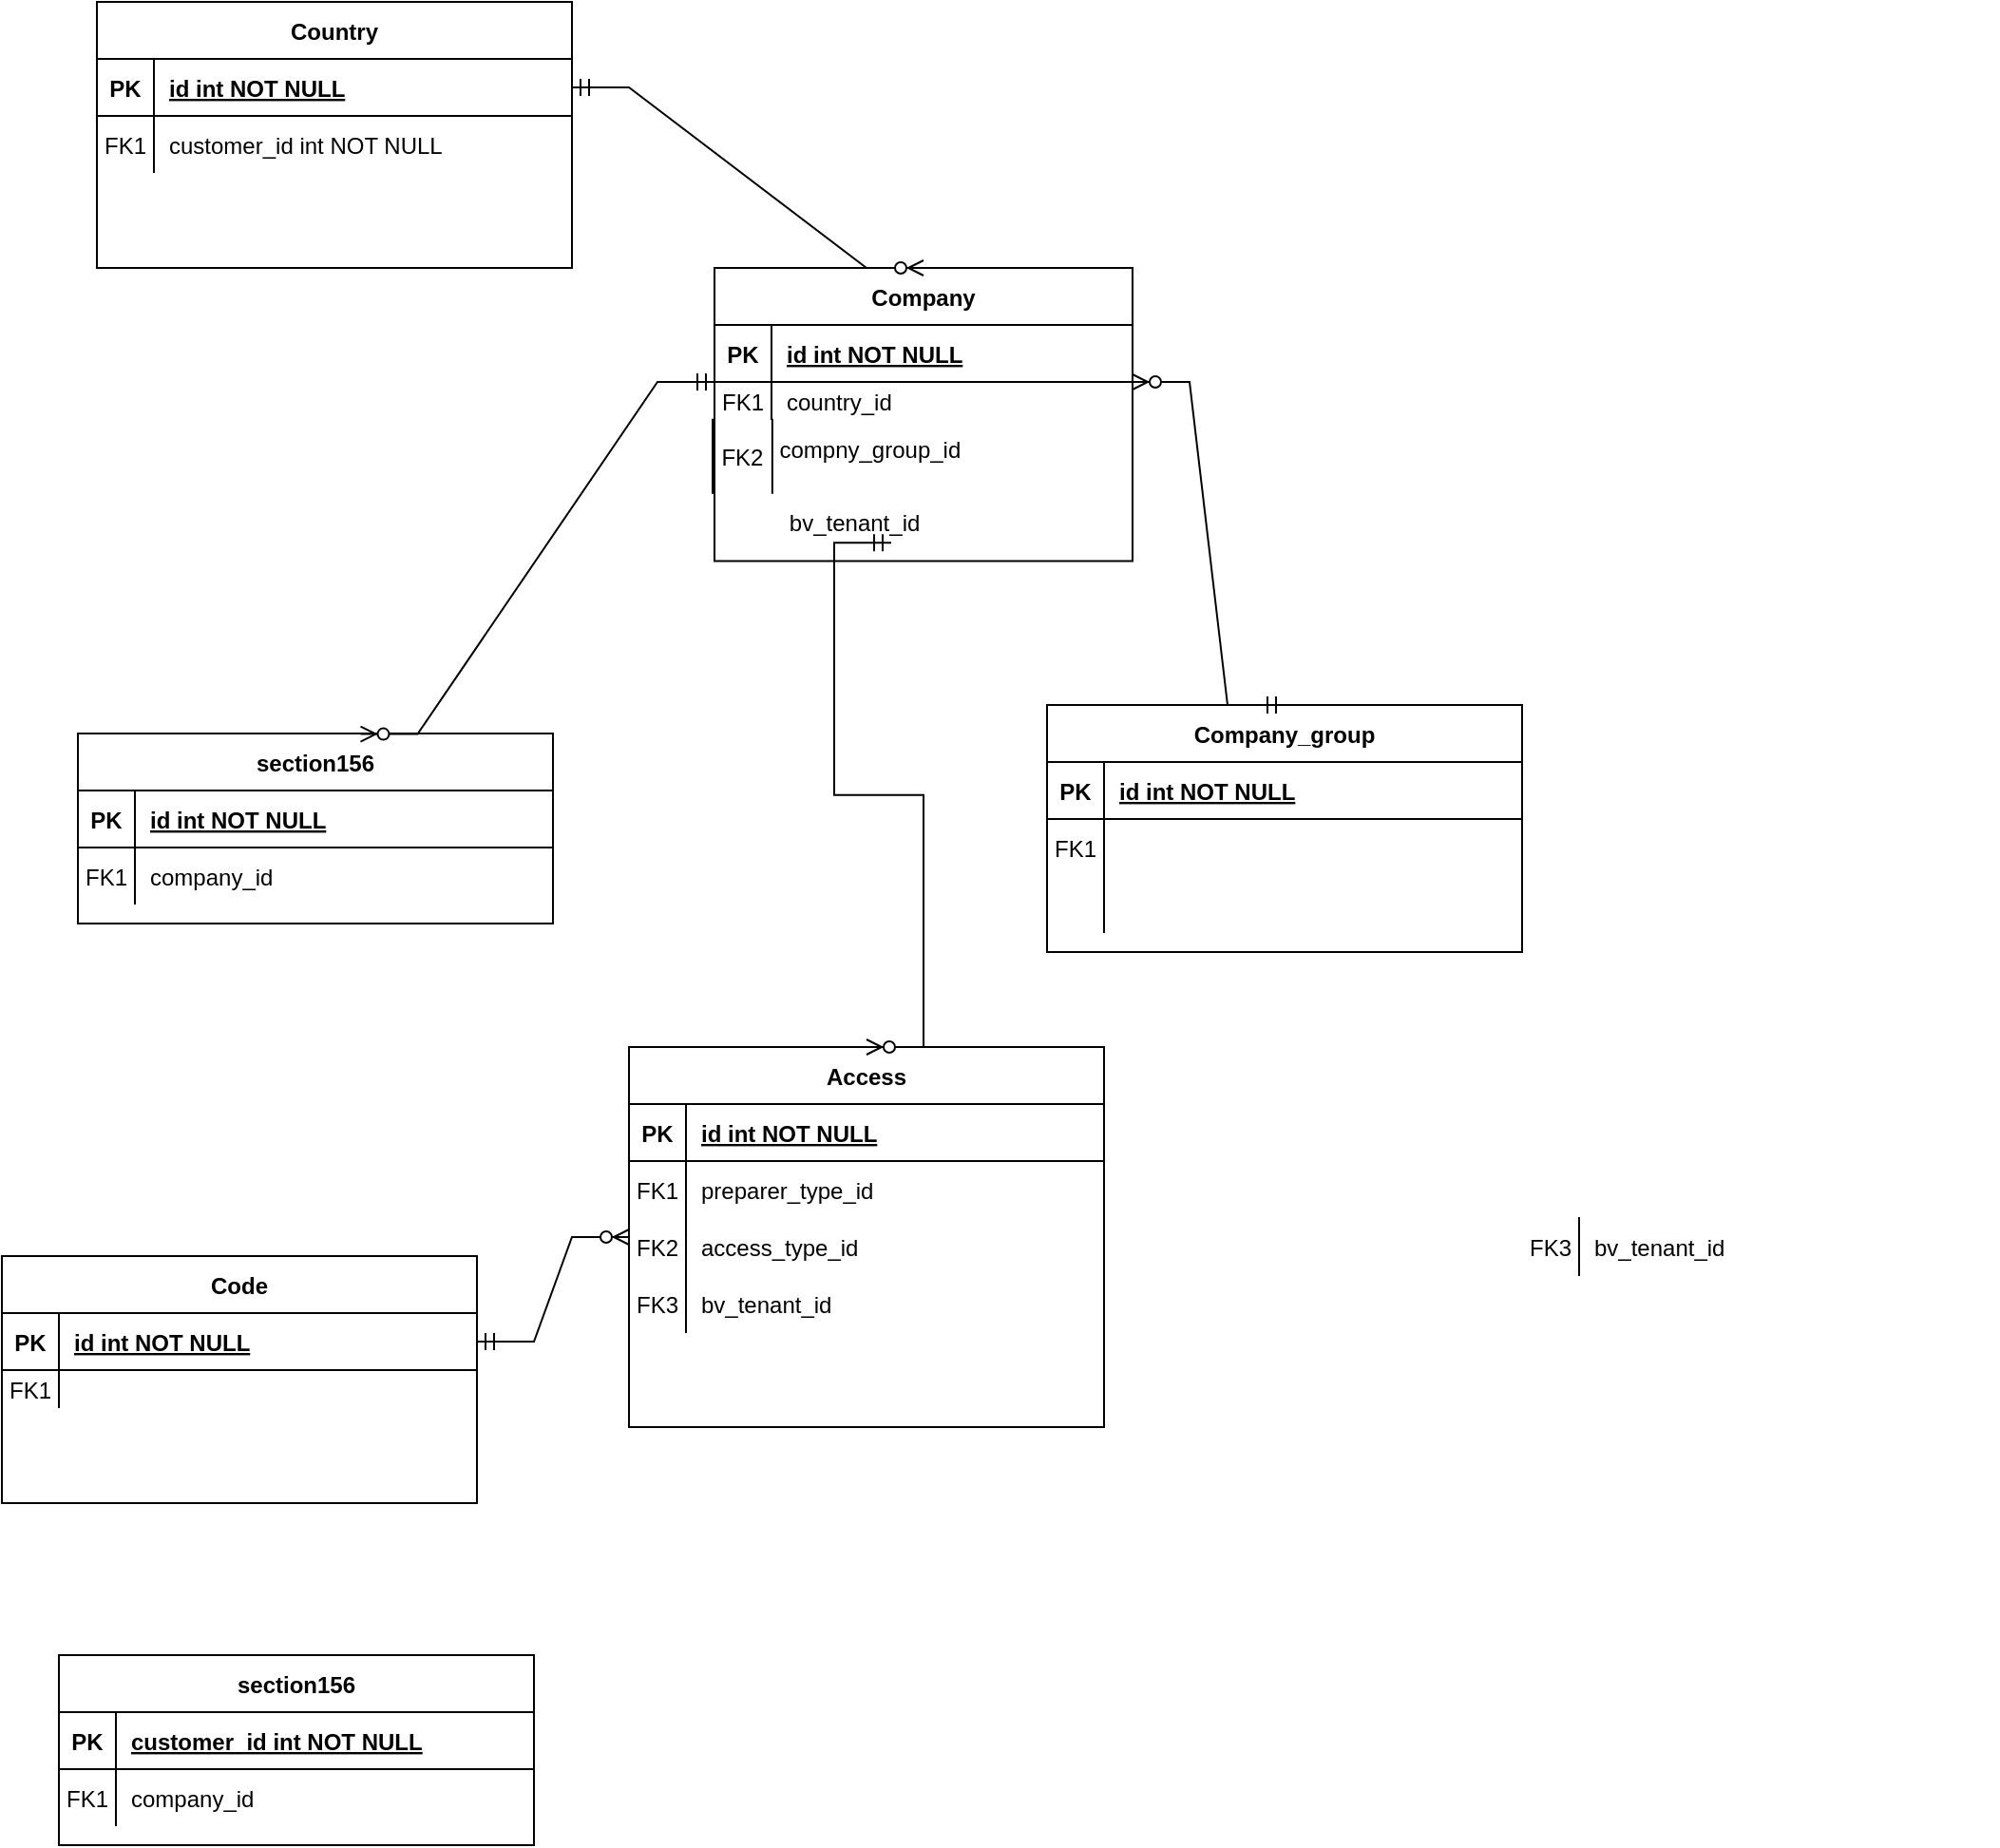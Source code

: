 <mxfile version="16.5.6" type="github" pages="3">
  <diagram id="R2lEEEUBdFMjLlhIrx00" name="mysql_schema">
    <mxGraphModel dx="878" dy="527" grid="1" gridSize="10" guides="1" tooltips="1" connect="1" arrows="1" fold="1" page="1" pageScale="1" pageWidth="850" pageHeight="1100" math="0" shadow="0" extFonts="Permanent Marker^https://fonts.googleapis.com/css?family=Permanent+Marker">
      <root>
        <mxCell id="0" />
        <mxCell id="1" parent="0" />
        <mxCell id="C-vyLk0tnHw3VtMMgP7b-2" value="Country" style="shape=table;startSize=30;container=1;collapsible=1;childLayout=tableLayout;fixedRows=1;rowLines=0;fontStyle=1;align=center;resizeLast=1;" parent="1" vertex="1">
          <mxGeometry x="90" y="60" width="250" height="140" as="geometry" />
        </mxCell>
        <mxCell id="C-vyLk0tnHw3VtMMgP7b-3" value="" style="shape=partialRectangle;collapsible=0;dropTarget=0;pointerEvents=0;fillColor=none;points=[[0,0.5],[1,0.5]];portConstraint=eastwest;top=0;left=0;right=0;bottom=1;" parent="C-vyLk0tnHw3VtMMgP7b-2" vertex="1">
          <mxGeometry y="30" width="250" height="30" as="geometry" />
        </mxCell>
        <mxCell id="C-vyLk0tnHw3VtMMgP7b-4" value="PK" style="shape=partialRectangle;overflow=hidden;connectable=0;fillColor=none;top=0;left=0;bottom=0;right=0;fontStyle=1;" parent="C-vyLk0tnHw3VtMMgP7b-3" vertex="1">
          <mxGeometry width="30" height="30" as="geometry">
            <mxRectangle width="30" height="30" as="alternateBounds" />
          </mxGeometry>
        </mxCell>
        <mxCell id="C-vyLk0tnHw3VtMMgP7b-5" value="id int NOT NULL" style="shape=partialRectangle;overflow=hidden;connectable=0;fillColor=none;top=0;left=0;bottom=0;right=0;align=left;spacingLeft=6;fontStyle=5;" parent="C-vyLk0tnHw3VtMMgP7b-3" vertex="1">
          <mxGeometry x="30" width="220" height="30" as="geometry">
            <mxRectangle width="220" height="30" as="alternateBounds" />
          </mxGeometry>
        </mxCell>
        <mxCell id="C-vyLk0tnHw3VtMMgP7b-6" value="" style="shape=partialRectangle;collapsible=0;dropTarget=0;pointerEvents=0;fillColor=none;points=[[0,0.5],[1,0.5]];portConstraint=eastwest;top=0;left=0;right=0;bottom=0;" parent="C-vyLk0tnHw3VtMMgP7b-2" vertex="1">
          <mxGeometry y="60" width="250" height="30" as="geometry" />
        </mxCell>
        <mxCell id="C-vyLk0tnHw3VtMMgP7b-7" value="FK1" style="shape=partialRectangle;overflow=hidden;connectable=0;fillColor=none;top=0;left=0;bottom=0;right=0;" parent="C-vyLk0tnHw3VtMMgP7b-6" vertex="1">
          <mxGeometry width="30" height="30" as="geometry">
            <mxRectangle width="30" height="30" as="alternateBounds" />
          </mxGeometry>
        </mxCell>
        <mxCell id="C-vyLk0tnHw3VtMMgP7b-8" value="customer_id int NOT NULL" style="shape=partialRectangle;overflow=hidden;connectable=0;fillColor=none;top=0;left=0;bottom=0;right=0;align=left;spacingLeft=6;" parent="C-vyLk0tnHw3VtMMgP7b-6" vertex="1">
          <mxGeometry x="30" width="220" height="30" as="geometry">
            <mxRectangle width="220" height="30" as="alternateBounds" />
          </mxGeometry>
        </mxCell>
        <mxCell id="P1BizkoHWtP0baFcENKf-1" value="section156" style="shape=table;startSize=30;container=1;collapsible=1;childLayout=tableLayout;fixedRows=1;rowLines=0;fontStyle=1;align=center;resizeLast=1;" parent="1" vertex="1">
          <mxGeometry x="80" y="445" width="250" height="100" as="geometry" />
        </mxCell>
        <mxCell id="P1BizkoHWtP0baFcENKf-2" value="" style="shape=partialRectangle;collapsible=0;dropTarget=0;pointerEvents=0;fillColor=none;points=[[0,0.5],[1,0.5]];portConstraint=eastwest;top=0;left=0;right=0;bottom=1;" parent="P1BizkoHWtP0baFcENKf-1" vertex="1">
          <mxGeometry y="30" width="250" height="30" as="geometry" />
        </mxCell>
        <mxCell id="P1BizkoHWtP0baFcENKf-3" value="PK" style="shape=partialRectangle;overflow=hidden;connectable=0;fillColor=none;top=0;left=0;bottom=0;right=0;fontStyle=1;" parent="P1BizkoHWtP0baFcENKf-2" vertex="1">
          <mxGeometry width="30" height="30" as="geometry">
            <mxRectangle width="30" height="30" as="alternateBounds" />
          </mxGeometry>
        </mxCell>
        <mxCell id="P1BizkoHWtP0baFcENKf-4" value="id int NOT NULL " style="shape=partialRectangle;overflow=hidden;connectable=0;fillColor=none;top=0;left=0;bottom=0;right=0;align=left;spacingLeft=6;fontStyle=5;" parent="P1BizkoHWtP0baFcENKf-2" vertex="1">
          <mxGeometry x="30" width="220" height="30" as="geometry">
            <mxRectangle width="220" height="30" as="alternateBounds" />
          </mxGeometry>
        </mxCell>
        <mxCell id="P1BizkoHWtP0baFcENKf-5" value="" style="shape=partialRectangle;collapsible=0;dropTarget=0;pointerEvents=0;fillColor=none;points=[[0,0.5],[1,0.5]];portConstraint=eastwest;top=0;left=0;right=0;bottom=0;" parent="P1BizkoHWtP0baFcENKf-1" vertex="1">
          <mxGeometry y="60" width="250" height="30" as="geometry" />
        </mxCell>
        <mxCell id="P1BizkoHWtP0baFcENKf-6" value="FK1" style="shape=partialRectangle;overflow=hidden;connectable=0;fillColor=none;top=0;left=0;bottom=0;right=0;" parent="P1BizkoHWtP0baFcENKf-5" vertex="1">
          <mxGeometry width="30" height="30" as="geometry">
            <mxRectangle width="30" height="30" as="alternateBounds" />
          </mxGeometry>
        </mxCell>
        <mxCell id="P1BizkoHWtP0baFcENKf-7" value="company_id" style="shape=partialRectangle;overflow=hidden;connectable=0;fillColor=none;top=0;left=0;bottom=0;right=0;align=left;spacingLeft=6;" parent="P1BizkoHWtP0baFcENKf-5" vertex="1">
          <mxGeometry x="30" width="220" height="30" as="geometry">
            <mxRectangle width="220" height="30" as="alternateBounds" />
          </mxGeometry>
        </mxCell>
        <mxCell id="C-vyLk0tnHw3VtMMgP7b-13" value="Company_group" style="shape=table;startSize=30;container=1;collapsible=1;childLayout=tableLayout;fixedRows=1;rowLines=0;fontStyle=1;align=center;resizeLast=1;" parent="1" vertex="1">
          <mxGeometry x="590" y="430" width="250" height="130" as="geometry" />
        </mxCell>
        <mxCell id="C-vyLk0tnHw3VtMMgP7b-14" value="" style="shape=partialRectangle;collapsible=0;dropTarget=0;pointerEvents=0;fillColor=none;points=[[0,0.5],[1,0.5]];portConstraint=eastwest;top=0;left=0;right=0;bottom=1;" parent="C-vyLk0tnHw3VtMMgP7b-13" vertex="1">
          <mxGeometry y="30" width="250" height="30" as="geometry" />
        </mxCell>
        <mxCell id="C-vyLk0tnHw3VtMMgP7b-15" value="PK" style="shape=partialRectangle;overflow=hidden;connectable=0;fillColor=none;top=0;left=0;bottom=0;right=0;fontStyle=1;" parent="C-vyLk0tnHw3VtMMgP7b-14" vertex="1">
          <mxGeometry width="30" height="30" as="geometry">
            <mxRectangle width="30" height="30" as="alternateBounds" />
          </mxGeometry>
        </mxCell>
        <mxCell id="C-vyLk0tnHw3VtMMgP7b-16" value="id int NOT NULL " style="shape=partialRectangle;overflow=hidden;connectable=0;fillColor=none;top=0;left=0;bottom=0;right=0;align=left;spacingLeft=6;fontStyle=5;" parent="C-vyLk0tnHw3VtMMgP7b-14" vertex="1">
          <mxGeometry x="30" width="220" height="30" as="geometry">
            <mxRectangle width="220" height="30" as="alternateBounds" />
          </mxGeometry>
        </mxCell>
        <mxCell id="C-vyLk0tnHw3VtMMgP7b-17" value="" style="shape=partialRectangle;collapsible=0;dropTarget=0;pointerEvents=0;fillColor=none;points=[[0,0.5],[1,0.5]];portConstraint=eastwest;top=0;left=0;right=0;bottom=0;" parent="C-vyLk0tnHw3VtMMgP7b-13" vertex="1">
          <mxGeometry y="60" width="250" height="30" as="geometry" />
        </mxCell>
        <mxCell id="C-vyLk0tnHw3VtMMgP7b-18" value="FK1" style="shape=partialRectangle;overflow=hidden;connectable=0;fillColor=none;top=0;left=0;bottom=0;right=0;" parent="C-vyLk0tnHw3VtMMgP7b-17" vertex="1">
          <mxGeometry width="30" height="30" as="geometry">
            <mxRectangle width="30" height="30" as="alternateBounds" />
          </mxGeometry>
        </mxCell>
        <mxCell id="C-vyLk0tnHw3VtMMgP7b-19" value="" style="shape=partialRectangle;overflow=hidden;connectable=0;fillColor=none;top=0;left=0;bottom=0;right=0;align=left;spacingLeft=6;" parent="C-vyLk0tnHw3VtMMgP7b-17" vertex="1">
          <mxGeometry x="30" width="220" height="30" as="geometry">
            <mxRectangle width="220" height="30" as="alternateBounds" />
          </mxGeometry>
        </mxCell>
        <mxCell id="C-vyLk0tnHw3VtMMgP7b-20" value="" style="shape=partialRectangle;collapsible=0;dropTarget=0;pointerEvents=0;fillColor=none;points=[[0,0.5],[1,0.5]];portConstraint=eastwest;top=0;left=0;right=0;bottom=0;" parent="C-vyLk0tnHw3VtMMgP7b-13" vertex="1">
          <mxGeometry y="90" width="250" height="30" as="geometry" />
        </mxCell>
        <mxCell id="C-vyLk0tnHw3VtMMgP7b-21" value="" style="shape=partialRectangle;overflow=hidden;connectable=0;fillColor=none;top=0;left=0;bottom=0;right=0;" parent="C-vyLk0tnHw3VtMMgP7b-20" vertex="1">
          <mxGeometry width="30" height="30" as="geometry">
            <mxRectangle width="30" height="30" as="alternateBounds" />
          </mxGeometry>
        </mxCell>
        <mxCell id="C-vyLk0tnHw3VtMMgP7b-22" value="" style="shape=partialRectangle;overflow=hidden;connectable=0;fillColor=none;top=0;left=0;bottom=0;right=0;align=left;spacingLeft=6;" parent="C-vyLk0tnHw3VtMMgP7b-20" vertex="1">
          <mxGeometry x="30" width="220" height="30" as="geometry">
            <mxRectangle width="220" height="30" as="alternateBounds" />
          </mxGeometry>
        </mxCell>
        <mxCell id="P1BizkoHWtP0baFcENKf-15" value="" style="group" parent="1" vertex="1" connectable="0">
          <mxGeometry x="415" y="200" width="220" height="180" as="geometry" />
        </mxCell>
        <mxCell id="P1BizkoHWtP0baFcENKf-14" value="" style="group" parent="P1BizkoHWtP0baFcENKf-15" vertex="1" connectable="0">
          <mxGeometry x="-1" y="79.857" width="215.81" height="38.571" as="geometry" />
        </mxCell>
        <mxCell id="P1BizkoHWtP0baFcENKf-11" value="compny_group_id" style="shape=partialRectangle;overflow=hidden;connectable=1;fillColor=none;top=0;left=0;bottom=0;right=0;align=left;spacingLeft=6;movable=1;resizable=1;rotatable=1;deletable=1;editable=1;fixDash=1;labelPadding=0;autosize=1;movableLabel=1;" parent="P1BizkoHWtP0baFcENKf-14" vertex="1">
          <mxGeometry x="27.24" width="188.57" height="30" as="geometry">
            <mxRectangle width="230" height="30" as="alternateBounds" />
          </mxGeometry>
        </mxCell>
        <mxCell id="P1BizkoHWtP0baFcENKf-10" value="FK2" style="shape=partialRectangle;overflow=hidden;connectable=1;top=0;left=1;bottom=0;right=1;shadow=0;movable=1;resizable=1;rotatable=1;deletable=1;editable=1;fixDash=1;labelPadding=0;autosize=1;movableLabel=1;" parent="P1BizkoHWtP0baFcENKf-14" vertex="1">
          <mxGeometry width="31.429" height="38.571" as="geometry">
            <mxRectangle width="30" height="30" as="alternateBounds" />
          </mxGeometry>
        </mxCell>
        <mxCell id="P1BizkoHWtP0baFcENKf-64" value="" style="group" parent="P1BizkoHWtP0baFcENKf-15" vertex="1" connectable="0">
          <mxGeometry width="220" height="154.286" as="geometry" />
        </mxCell>
        <mxCell id="C-vyLk0tnHw3VtMMgP7b-23" value="Company" style="shape=table;startSize=30;container=1;collapsible=1;childLayout=tableLayout;fixedRows=1;rowLines=0;fontStyle=1;align=center;resizeLast=1;movable=1;resizable=1;rotatable=1;deletable=1;editable=1;connectable=1;labelPadding=0;autosize=1;movableLabel=1;" parent="P1BizkoHWtP0baFcENKf-64" vertex="1">
          <mxGeometry width="220" height="154.286" as="geometry">
            <mxRectangle width="90" height="30" as="alternateBounds" />
          </mxGeometry>
        </mxCell>
        <mxCell id="C-vyLk0tnHw3VtMMgP7b-24" value="" style="shape=partialRectangle;collapsible=0;dropTarget=0;pointerEvents=0;fillColor=none;points=[[0,0.5],[1,0.5]];portConstraint=eastwest;top=0;left=0;right=0;bottom=1;movable=1;resizable=1;rotatable=1;deletable=1;editable=1;connectable=1;labelPadding=0;autosize=1;movableLabel=1;" parent="C-vyLk0tnHw3VtMMgP7b-23" vertex="1">
          <mxGeometry y="30" width="220" height="30" as="geometry" />
        </mxCell>
        <mxCell id="C-vyLk0tnHw3VtMMgP7b-25" value="PK" style="shape=partialRectangle;overflow=hidden;connectable=1;fillColor=none;top=0;left=0;bottom=0;right=0;fontStyle=1;movable=1;resizable=1;rotatable=1;deletable=1;editable=1;labelPadding=0;autosize=1;movableLabel=1;" parent="C-vyLk0tnHw3VtMMgP7b-24" vertex="1">
          <mxGeometry width="30" height="30" as="geometry">
            <mxRectangle width="30" height="30" as="alternateBounds" />
          </mxGeometry>
        </mxCell>
        <mxCell id="C-vyLk0tnHw3VtMMgP7b-26" value="id int NOT NULL " style="shape=partialRectangle;overflow=hidden;connectable=1;fillColor=none;top=0;left=0;bottom=0;right=0;align=left;spacingLeft=6;fontStyle=5;movable=1;resizable=1;rotatable=1;deletable=1;editable=1;labelPadding=0;autosize=1;movableLabel=1;" parent="C-vyLk0tnHw3VtMMgP7b-24" vertex="1">
          <mxGeometry x="30" width="190" height="30" as="geometry">
            <mxRectangle width="190" height="30" as="alternateBounds" />
          </mxGeometry>
        </mxCell>
        <mxCell id="C-vyLk0tnHw3VtMMgP7b-27" value="" style="shape=partialRectangle;collapsible=0;dropTarget=0;pointerEvents=0;fillColor=none;points=[[0,0.5],[1,0.5]];portConstraint=eastwest;top=0;left=0;right=0;bottom=0;movable=1;resizable=1;rotatable=1;deletable=1;editable=1;connectable=1;labelPadding=0;autosize=1;movableLabel=1;" parent="C-vyLk0tnHw3VtMMgP7b-23" vertex="1">
          <mxGeometry y="60" width="220" height="20" as="geometry" />
        </mxCell>
        <mxCell id="C-vyLk0tnHw3VtMMgP7b-28" value="FK1" style="shape=partialRectangle;overflow=hidden;connectable=1;fillColor=none;top=0;left=0;bottom=0;right=0;shadow=0;movable=1;resizable=1;rotatable=1;deletable=1;editable=1;labelPadding=0;autosize=1;movableLabel=1;" parent="C-vyLk0tnHw3VtMMgP7b-27" vertex="1">
          <mxGeometry width="30" height="20" as="geometry">
            <mxRectangle width="30" height="20" as="alternateBounds" />
          </mxGeometry>
        </mxCell>
        <mxCell id="C-vyLk0tnHw3VtMMgP7b-29" value="country_id" style="shape=partialRectangle;overflow=hidden;connectable=1;fillColor=none;top=0;left=0;bottom=0;right=0;align=left;spacingLeft=6;movable=1;resizable=1;rotatable=1;deletable=1;editable=1;labelPadding=0;autosize=1;movableLabel=1;" parent="C-vyLk0tnHw3VtMMgP7b-27" vertex="1">
          <mxGeometry x="30" width="190" height="20" as="geometry">
            <mxRectangle width="190" height="20" as="alternateBounds" />
          </mxGeometry>
        </mxCell>
        <mxCell id="P1BizkoHWtP0baFcENKf-63" value="bv_tenant_id" style="shape=partialRectangle;overflow=hidden;connectable=1;fillColor=none;top=0;left=0;bottom=0;right=0;align=left;spacingLeft=6;movable=1;resizable=1;rotatable=1;deletable=1;editable=1;fixDash=1;labelPadding=0;autosize=1;movableLabel=1;" parent="P1BizkoHWtP0baFcENKf-64" vertex="1">
          <mxGeometry x="31.43" y="123.427" width="90" height="20" as="geometry">
            <mxRectangle width="230" height="30" as="alternateBounds" />
          </mxGeometry>
        </mxCell>
        <mxCell id="P1BizkoHWtP0baFcENKf-17" value="" style="edgeStyle=entityRelationEdgeStyle;fontSize=12;html=1;endArrow=ERzeroToMany;startArrow=ERmandOne;rounded=0;fontFamily=Helvetica;fontColor=default;startSize=7;strokeWidth=1;entryX=0.5;entryY=0;entryDx=0;entryDy=0;" parent="1" source="C-vyLk0tnHw3VtMMgP7b-3" target="C-vyLk0tnHw3VtMMgP7b-23" edge="1">
          <mxGeometry width="100" height="100" relative="1" as="geometry">
            <mxPoint x="360" y="180" as="sourcePoint" />
            <mxPoint x="460" y="80" as="targetPoint" />
          </mxGeometry>
        </mxCell>
        <mxCell id="P1BizkoHWtP0baFcENKf-19" value="" style="edgeStyle=entityRelationEdgeStyle;fontSize=12;html=1;endArrow=ERzeroToMany;startArrow=ERmandOne;rounded=0;fontFamily=Helvetica;fontColor=default;startSize=7;strokeWidth=1;exitX=0.5;exitY=0;exitDx=0;exitDy=0;entryX=1;entryY=0;entryDx=0;entryDy=0;" parent="1" source="C-vyLk0tnHw3VtMMgP7b-13" target="C-vyLk0tnHw3VtMMgP7b-29" edge="1">
          <mxGeometry width="100" height="100" relative="1" as="geometry">
            <mxPoint x="650" y="370" as="sourcePoint" />
            <mxPoint x="750" y="270" as="targetPoint" />
          </mxGeometry>
        </mxCell>
        <mxCell id="P1BizkoHWtP0baFcENKf-20" value="" style="edgeStyle=entityRelationEdgeStyle;fontSize=12;html=1;endArrow=ERzeroToMany;startArrow=ERmandOne;rounded=0;fontFamily=Helvetica;fontColor=default;startSize=7;strokeWidth=1;exitX=0;exitY=0;exitDx=0;exitDy=0;entryX=0.595;entryY=0.003;entryDx=0;entryDy=0;entryPerimeter=0;" parent="1" source="C-vyLk0tnHw3VtMMgP7b-28" target="P1BizkoHWtP0baFcENKf-1" edge="1">
          <mxGeometry width="100" height="100" relative="1" as="geometry">
            <mxPoint x="160" y="350" as="sourcePoint" />
            <mxPoint x="260" y="250" as="targetPoint" />
          </mxGeometry>
        </mxCell>
        <mxCell id="P1BizkoHWtP0baFcENKf-21" value="Code" style="shape=table;startSize=30;container=1;collapsible=1;childLayout=tableLayout;fixedRows=1;rowLines=0;fontStyle=1;align=center;resizeLast=1;" parent="1" vertex="1">
          <mxGeometry x="40" y="720" width="250" height="130" as="geometry" />
        </mxCell>
        <mxCell id="P1BizkoHWtP0baFcENKf-22" value="" style="shape=partialRectangle;collapsible=0;dropTarget=0;pointerEvents=0;fillColor=none;points=[[0,0.5],[1,0.5]];portConstraint=eastwest;top=0;left=0;right=0;bottom=1;" parent="P1BizkoHWtP0baFcENKf-21" vertex="1">
          <mxGeometry y="30" width="250" height="30" as="geometry" />
        </mxCell>
        <mxCell id="P1BizkoHWtP0baFcENKf-23" value="PK" style="shape=partialRectangle;overflow=hidden;connectable=0;fillColor=none;top=0;left=0;bottom=0;right=0;fontStyle=1;" parent="P1BizkoHWtP0baFcENKf-22" vertex="1">
          <mxGeometry width="30" height="30" as="geometry">
            <mxRectangle width="30" height="30" as="alternateBounds" />
          </mxGeometry>
        </mxCell>
        <mxCell id="P1BizkoHWtP0baFcENKf-24" value="id int NOT NULL" style="shape=partialRectangle;overflow=hidden;connectable=0;fillColor=none;top=0;left=0;bottom=0;right=0;align=left;spacingLeft=6;fontStyle=5;" parent="P1BizkoHWtP0baFcENKf-22" vertex="1">
          <mxGeometry x="30" width="220" height="30" as="geometry">
            <mxRectangle width="220" height="30" as="alternateBounds" />
          </mxGeometry>
        </mxCell>
        <mxCell id="P1BizkoHWtP0baFcENKf-25" value="" style="shape=partialRectangle;collapsible=0;dropTarget=0;pointerEvents=0;fillColor=none;points=[[0,0.5],[1,0.5]];portConstraint=eastwest;top=0;left=0;right=0;bottom=0;" parent="P1BizkoHWtP0baFcENKf-21" vertex="1">
          <mxGeometry y="60" width="250" height="20" as="geometry" />
        </mxCell>
        <mxCell id="P1BizkoHWtP0baFcENKf-26" value="FK1" style="shape=partialRectangle;overflow=hidden;connectable=0;fillColor=none;top=0;left=0;bottom=0;right=0;" parent="P1BizkoHWtP0baFcENKf-25" vertex="1">
          <mxGeometry width="30" height="20" as="geometry">
            <mxRectangle width="30" height="20" as="alternateBounds" />
          </mxGeometry>
        </mxCell>
        <mxCell id="P1BizkoHWtP0baFcENKf-27" value="" style="shape=partialRectangle;overflow=hidden;connectable=0;fillColor=none;top=0;left=0;bottom=0;right=0;align=left;spacingLeft=6;" parent="P1BizkoHWtP0baFcENKf-25" vertex="1">
          <mxGeometry x="30" width="220" height="20" as="geometry">
            <mxRectangle width="220" height="20" as="alternateBounds" />
          </mxGeometry>
        </mxCell>
        <mxCell id="P1BizkoHWtP0baFcENKf-28" value="section156" style="shape=table;startSize=30;container=1;collapsible=1;childLayout=tableLayout;fixedRows=1;rowLines=0;fontStyle=1;align=center;resizeLast=1;" parent="1" vertex="1">
          <mxGeometry x="70" y="930" width="250" height="100" as="geometry" />
        </mxCell>
        <mxCell id="P1BizkoHWtP0baFcENKf-29" value="" style="shape=partialRectangle;collapsible=0;dropTarget=0;pointerEvents=0;fillColor=none;points=[[0,0.5],[1,0.5]];portConstraint=eastwest;top=0;left=0;right=0;bottom=1;" parent="P1BizkoHWtP0baFcENKf-28" vertex="1">
          <mxGeometry y="30" width="250" height="30" as="geometry" />
        </mxCell>
        <mxCell id="P1BizkoHWtP0baFcENKf-30" value="PK" style="shape=partialRectangle;overflow=hidden;connectable=0;fillColor=none;top=0;left=0;bottom=0;right=0;fontStyle=1;" parent="P1BizkoHWtP0baFcENKf-29" vertex="1">
          <mxGeometry width="30" height="30" as="geometry">
            <mxRectangle width="30" height="30" as="alternateBounds" />
          </mxGeometry>
        </mxCell>
        <mxCell id="P1BizkoHWtP0baFcENKf-31" value="customer_id int NOT NULL " style="shape=partialRectangle;overflow=hidden;connectable=0;fillColor=none;top=0;left=0;bottom=0;right=0;align=left;spacingLeft=6;fontStyle=5;" parent="P1BizkoHWtP0baFcENKf-29" vertex="1">
          <mxGeometry x="30" width="220" height="30" as="geometry">
            <mxRectangle width="220" height="30" as="alternateBounds" />
          </mxGeometry>
        </mxCell>
        <mxCell id="P1BizkoHWtP0baFcENKf-32" value="" style="shape=partialRectangle;collapsible=0;dropTarget=0;pointerEvents=0;fillColor=none;points=[[0,0.5],[1,0.5]];portConstraint=eastwest;top=0;left=0;right=0;bottom=0;" parent="P1BizkoHWtP0baFcENKf-28" vertex="1">
          <mxGeometry y="60" width="250" height="30" as="geometry" />
        </mxCell>
        <mxCell id="P1BizkoHWtP0baFcENKf-33" value="FK1" style="shape=partialRectangle;overflow=hidden;connectable=0;fillColor=none;top=0;left=0;bottom=0;right=0;" parent="P1BizkoHWtP0baFcENKf-32" vertex="1">
          <mxGeometry width="30" height="30" as="geometry">
            <mxRectangle width="30" height="30" as="alternateBounds" />
          </mxGeometry>
        </mxCell>
        <mxCell id="P1BizkoHWtP0baFcENKf-34" value="company_id" style="shape=partialRectangle;overflow=hidden;connectable=0;fillColor=none;top=0;left=0;bottom=0;right=0;align=left;spacingLeft=6;" parent="P1BizkoHWtP0baFcENKf-32" vertex="1">
          <mxGeometry x="30" width="220" height="30" as="geometry">
            <mxRectangle width="220" height="30" as="alternateBounds" />
          </mxGeometry>
        </mxCell>
        <mxCell id="P1BizkoHWtP0baFcENKf-35" value="Access" style="shape=table;startSize=30;container=1;collapsible=1;childLayout=tableLayout;fixedRows=1;rowLines=0;fontStyle=1;align=center;resizeLast=1;" parent="1" vertex="1">
          <mxGeometry x="370" y="610" width="250" height="200" as="geometry" />
        </mxCell>
        <mxCell id="P1BizkoHWtP0baFcENKf-36" value="" style="shape=partialRectangle;collapsible=0;dropTarget=0;pointerEvents=0;fillColor=none;points=[[0,0.5],[1,0.5]];portConstraint=eastwest;top=0;left=0;right=0;bottom=1;" parent="P1BizkoHWtP0baFcENKf-35" vertex="1">
          <mxGeometry y="30" width="250" height="30" as="geometry" />
        </mxCell>
        <mxCell id="P1BizkoHWtP0baFcENKf-37" value="PK" style="shape=partialRectangle;overflow=hidden;connectable=0;fillColor=none;top=0;left=0;bottom=0;right=0;fontStyle=1;" parent="P1BizkoHWtP0baFcENKf-36" vertex="1">
          <mxGeometry width="30" height="30" as="geometry">
            <mxRectangle width="30" height="30" as="alternateBounds" />
          </mxGeometry>
        </mxCell>
        <mxCell id="P1BizkoHWtP0baFcENKf-38" value="id int NOT NULL " style="shape=partialRectangle;overflow=hidden;connectable=0;fillColor=none;top=0;left=0;bottom=0;right=0;align=left;spacingLeft=6;fontStyle=5;" parent="P1BizkoHWtP0baFcENKf-36" vertex="1">
          <mxGeometry x="30" width="220" height="30" as="geometry">
            <mxRectangle width="220" height="30" as="alternateBounds" />
          </mxGeometry>
        </mxCell>
        <mxCell id="P1BizkoHWtP0baFcENKf-39" value="" style="shape=partialRectangle;collapsible=0;dropTarget=0;pointerEvents=0;fillColor=none;points=[[0,0.5],[1,0.5]];portConstraint=eastwest;top=0;left=0;right=0;bottom=0;" parent="P1BizkoHWtP0baFcENKf-35" vertex="1">
          <mxGeometry y="60" width="250" height="30" as="geometry" />
        </mxCell>
        <mxCell id="P1BizkoHWtP0baFcENKf-40" value="FK1" style="shape=partialRectangle;overflow=hidden;connectable=0;fillColor=none;top=0;left=0;bottom=0;right=0;" parent="P1BizkoHWtP0baFcENKf-39" vertex="1">
          <mxGeometry width="30" height="30" as="geometry">
            <mxRectangle width="30" height="30" as="alternateBounds" />
          </mxGeometry>
        </mxCell>
        <mxCell id="P1BizkoHWtP0baFcENKf-41" value="preparer_type_id" style="shape=partialRectangle;overflow=hidden;connectable=0;fillColor=none;top=0;left=0;bottom=0;right=0;align=left;spacingLeft=6;" parent="P1BizkoHWtP0baFcENKf-39" vertex="1">
          <mxGeometry x="30" width="220" height="30" as="geometry">
            <mxRectangle width="220" height="30" as="alternateBounds" />
          </mxGeometry>
        </mxCell>
        <mxCell id="P1BizkoHWtP0baFcENKf-42" value="" style="shape=partialRectangle;collapsible=0;dropTarget=0;pointerEvents=0;fillColor=none;points=[[0,0.5],[1,0.5]];portConstraint=eastwest;top=0;left=0;right=0;bottom=0;" parent="P1BizkoHWtP0baFcENKf-35" vertex="1">
          <mxGeometry y="90" width="250" height="30" as="geometry" />
        </mxCell>
        <mxCell id="P1BizkoHWtP0baFcENKf-43" value="FK2" style="shape=partialRectangle;overflow=hidden;connectable=0;fillColor=none;top=0;left=0;bottom=0;right=0;" parent="P1BizkoHWtP0baFcENKf-42" vertex="1">
          <mxGeometry width="30" height="30" as="geometry">
            <mxRectangle width="30" height="30" as="alternateBounds" />
          </mxGeometry>
        </mxCell>
        <mxCell id="P1BizkoHWtP0baFcENKf-44" value="access_type_id" style="shape=partialRectangle;overflow=hidden;connectable=0;fillColor=none;top=0;left=0;bottom=0;right=0;align=left;spacingLeft=6;" parent="P1BizkoHWtP0baFcENKf-42" vertex="1">
          <mxGeometry x="30" width="220" height="30" as="geometry">
            <mxRectangle width="220" height="30" as="alternateBounds" />
          </mxGeometry>
        </mxCell>
        <mxCell id="P1BizkoHWtP0baFcENKf-56" value="" style="edgeStyle=entityRelationEdgeStyle;fontSize=12;html=1;endArrow=ERzeroToMany;startArrow=ERmandOne;rounded=0;fontFamily=Helvetica;fontColor=default;startSize=7;strokeWidth=1;exitX=1;exitY=0.5;exitDx=0;exitDy=0;" parent="1" source="P1BizkoHWtP0baFcENKf-22" target="P1BizkoHWtP0baFcENKf-35" edge="1">
          <mxGeometry width="100" height="100" relative="1" as="geometry">
            <mxPoint x="190" y="600" as="sourcePoint" />
            <mxPoint x="290" y="500" as="targetPoint" />
          </mxGeometry>
        </mxCell>
        <mxCell id="P1BizkoHWtP0baFcENKf-65" value="FK3" style="shape=partialRectangle;overflow=hidden;connectable=0;fillColor=none;top=0;left=0;bottom=0;right=1;" parent="1" vertex="1">
          <mxGeometry x="370" y="730" width="30" height="30" as="geometry">
            <mxRectangle width="30" height="30" as="alternateBounds" />
          </mxGeometry>
        </mxCell>
        <mxCell id="P1BizkoHWtP0baFcENKf-66" value="bv_tenant_id" style="shape=partialRectangle;overflow=hidden;connectable=0;fillColor=none;top=0;left=0;bottom=0;right=0;align=left;spacingLeft=6;" parent="1" vertex="1">
          <mxGeometry x="400" y="730" width="220" height="30" as="geometry">
            <mxRectangle width="220" height="30" as="alternateBounds" />
          </mxGeometry>
        </mxCell>
        <mxCell id="P1BizkoHWtP0baFcENKf-67" value="" style="edgeStyle=entityRelationEdgeStyle;fontSize=12;html=1;endArrow=ERzeroToMany;startArrow=ERmandOne;rounded=0;fontFamily=Helvetica;fontColor=default;startSize=7;strokeWidth=1;entryX=0.5;entryY=0;entryDx=0;entryDy=0;exitX=0.684;exitY=1.062;exitDx=0;exitDy=0;exitPerimeter=0;" parent="1" source="P1BizkoHWtP0baFcENKf-63" target="P1BizkoHWtP0baFcENKf-35" edge="1">
          <mxGeometry width="100" height="100" relative="1" as="geometry">
            <mxPoint x="500" y="360" as="sourcePoint" />
            <mxPoint x="520" y="440" as="targetPoint" />
          </mxGeometry>
        </mxCell>
        <mxCell id="P1BizkoHWtP0baFcENKf-68" value="" style="group" parent="1" vertex="1" connectable="0">
          <mxGeometry x="840" y="700" width="250" height="30" as="geometry" />
        </mxCell>
        <mxCell id="P1BizkoHWtP0baFcENKf-59" value="FK3" style="shape=partialRectangle;overflow=hidden;connectable=0;fillColor=none;top=0;left=0;bottom=0;right=1;" parent="P1BizkoHWtP0baFcENKf-68" vertex="1">
          <mxGeometry width="30" height="30" as="geometry">
            <mxRectangle width="30" height="30" as="alternateBounds" />
          </mxGeometry>
        </mxCell>
        <mxCell id="P1BizkoHWtP0baFcENKf-60" value="bv_tenant_id" style="shape=partialRectangle;overflow=hidden;connectable=0;fillColor=none;top=0;left=0;bottom=0;right=0;align=left;spacingLeft=6;" parent="P1BizkoHWtP0baFcENKf-68" vertex="1">
          <mxGeometry x="30" width="220" height="30" as="geometry">
            <mxRectangle width="220" height="30" as="alternateBounds" />
          </mxGeometry>
        </mxCell>
      </root>
    </mxGraphModel>
  </diagram>
  <diagram id="mDqMBTlkR6AKTynrBcUE" name="mata_data database">
    <mxGraphModel dx="878" dy="527" grid="1" gridSize="10" guides="1" tooltips="1" connect="1" arrows="1" fold="1" page="1" pageScale="1" pageWidth="850" pageHeight="1100" math="0" shadow="0">
      <root>
        <mxCell id="HpQtNWGXgWmtPAX3xAyV-0" />
        <mxCell id="HpQtNWGXgWmtPAX3xAyV-1" parent="HpQtNWGXgWmtPAX3xAyV-0" />
        <mxCell id="D_mWM7EosgkNmWF8lMRV-0" value="UserTenant" style="shape=table;startSize=30;container=1;collapsible=1;childLayout=tableLayout;fixedRows=1;rowLines=0;fontStyle=1;align=center;resizeLast=1;" vertex="1" parent="HpQtNWGXgWmtPAX3xAyV-1">
          <mxGeometry x="370" y="300" width="210" height="140" as="geometry" />
        </mxCell>
        <mxCell id="D_mWM7EosgkNmWF8lMRV-1" value="" style="shape=partialRectangle;collapsible=0;dropTarget=0;pointerEvents=0;fillColor=none;points=[[0,0.5],[1,0.5]];portConstraint=eastwest;top=0;left=0;right=0;bottom=1;" vertex="1" parent="D_mWM7EosgkNmWF8lMRV-0">
          <mxGeometry y="30" width="210" height="30" as="geometry" />
        </mxCell>
        <mxCell id="D_mWM7EosgkNmWF8lMRV-2" value="PK1" style="shape=partialRectangle;overflow=hidden;connectable=0;fillColor=none;top=0;left=0;bottom=0;right=0;fontStyle=1;" vertex="1" parent="D_mWM7EosgkNmWF8lMRV-1">
          <mxGeometry width="30" height="30" as="geometry">
            <mxRectangle width="30" height="30" as="alternateBounds" />
          </mxGeometry>
        </mxCell>
        <mxCell id="D_mWM7EosgkNmWF8lMRV-3" value="user_id" style="shape=partialRectangle;overflow=hidden;connectable=0;fillColor=none;top=0;left=0;bottom=0;right=0;align=left;spacingLeft=6;fontStyle=5;" vertex="1" parent="D_mWM7EosgkNmWF8lMRV-1">
          <mxGeometry x="30" width="180" height="30" as="geometry">
            <mxRectangle width="180" height="30" as="alternateBounds" />
          </mxGeometry>
        </mxCell>
        <mxCell id="D_mWM7EosgkNmWF8lMRV-4" value="" style="shape=partialRectangle;collapsible=0;dropTarget=0;pointerEvents=0;fillColor=none;points=[[0,0.5],[1,0.5]];portConstraint=eastwest;top=0;left=0;right=0;bottom=0;" vertex="1" parent="D_mWM7EosgkNmWF8lMRV-0">
          <mxGeometry y="60" width="210" height="30" as="geometry" />
        </mxCell>
        <mxCell id="D_mWM7EosgkNmWF8lMRV-5" value="PK2" style="shape=partialRectangle;overflow=hidden;connectable=0;fillColor=none;top=0;left=0;bottom=0;right=0;strokeWidth=1;" vertex="1" parent="D_mWM7EosgkNmWF8lMRV-4">
          <mxGeometry width="30" height="30" as="geometry">
            <mxRectangle width="30" height="30" as="alternateBounds" />
          </mxGeometry>
        </mxCell>
        <mxCell id="D_mWM7EosgkNmWF8lMRV-6" value="tenant_id" style="shape=partialRectangle;overflow=hidden;connectable=0;fillColor=none;top=0;left=0;bottom=0;right=0;align=left;spacingLeft=6;" vertex="1" parent="D_mWM7EosgkNmWF8lMRV-4">
          <mxGeometry x="30" width="180" height="30" as="geometry">
            <mxRectangle width="180" height="30" as="alternateBounds" />
          </mxGeometry>
        </mxCell>
        <mxCell id="D_mWM7EosgkNmWF8lMRV-14" value="Tenant" style="shape=table;startSize=30;container=1;collapsible=1;childLayout=tableLayout;fixedRows=1;rowLines=0;fontStyle=1;align=center;resizeLast=1;" vertex="1" parent="HpQtNWGXgWmtPAX3xAyV-1">
          <mxGeometry x="370" y="520" width="210" height="100" as="geometry" />
        </mxCell>
        <mxCell id="D_mWM7EosgkNmWF8lMRV-15" value="" style="shape=partialRectangle;collapsible=0;dropTarget=0;pointerEvents=0;fillColor=none;points=[[0,0.5],[1,0.5]];portConstraint=eastwest;top=0;left=0;right=0;bottom=1;" vertex="1" parent="D_mWM7EosgkNmWF8lMRV-14">
          <mxGeometry y="30" width="210" height="30" as="geometry" />
        </mxCell>
        <mxCell id="D_mWM7EosgkNmWF8lMRV-16" value="PK" style="shape=partialRectangle;overflow=hidden;connectable=0;fillColor=none;top=0;left=0;bottom=0;right=0;fontStyle=1;" vertex="1" parent="D_mWM7EosgkNmWF8lMRV-15">
          <mxGeometry width="30" height="30" as="geometry">
            <mxRectangle width="30" height="30" as="alternateBounds" />
          </mxGeometry>
        </mxCell>
        <mxCell id="D_mWM7EosgkNmWF8lMRV-17" value="id int NOT NULL " style="shape=partialRectangle;overflow=hidden;connectable=0;fillColor=none;top=0;left=0;bottom=0;right=0;align=left;spacingLeft=6;fontStyle=5;" vertex="1" parent="D_mWM7EosgkNmWF8lMRV-15">
          <mxGeometry x="30" width="180" height="30" as="geometry">
            <mxRectangle width="180" height="30" as="alternateBounds" />
          </mxGeometry>
        </mxCell>
        <mxCell id="D_mWM7EosgkNmWF8lMRV-21" value="" style="shape=partialRectangle;collapsible=0;dropTarget=0;pointerEvents=0;fillColor=none;points=[[0,0.5],[1,0.5]];portConstraint=eastwest;top=0;left=0;right=0;bottom=0;" vertex="1" parent="D_mWM7EosgkNmWF8lMRV-14">
          <mxGeometry y="60" width="210" height="30" as="geometry" />
        </mxCell>
        <mxCell id="D_mWM7EosgkNmWF8lMRV-22" value="" style="shape=partialRectangle;overflow=hidden;connectable=0;fillColor=none;top=0;left=0;bottom=0;right=0;" vertex="1" parent="D_mWM7EosgkNmWF8lMRV-21">
          <mxGeometry width="30" height="30" as="geometry">
            <mxRectangle width="30" height="30" as="alternateBounds" />
          </mxGeometry>
        </mxCell>
        <mxCell id="D_mWM7EosgkNmWF8lMRV-23" value="" style="shape=partialRectangle;overflow=hidden;connectable=0;fillColor=none;top=0;left=0;bottom=0;right=0;align=left;spacingLeft=6;" vertex="1" parent="D_mWM7EosgkNmWF8lMRV-21">
          <mxGeometry x="30" width="180" height="30" as="geometry">
            <mxRectangle width="180" height="30" as="alternateBounds" />
          </mxGeometry>
        </mxCell>
        <mxCell id="ZQ7Qsl2Qsycc-U2sbXU0-0" value="" style="group" vertex="1" connectable="0" parent="HpQtNWGXgWmtPAX3xAyV-1">
          <mxGeometry x="150" y="130" width="250" height="30" as="geometry" />
        </mxCell>
        <mxCell id="ZQ7Qsl2Qsycc-U2sbXU0-1" value="FK" style="shape=partialRectangle;overflow=hidden;connectable=0;fillColor=none;top=0;left=0;bottom=0;right=1;" vertex="1" parent="ZQ7Qsl2Qsycc-U2sbXU0-0">
          <mxGeometry width="30" height="30" as="geometry">
            <mxRectangle width="30" height="30" as="alternateBounds" />
          </mxGeometry>
        </mxCell>
        <mxCell id="ZQ7Qsl2Qsycc-U2sbXU0-2" value="" style="shape=partialRectangle;overflow=hidden;connectable=0;fillColor=none;top=0;left=0;bottom=0;right=0;align=left;spacingLeft=6;" vertex="1" parent="ZQ7Qsl2Qsycc-U2sbXU0-0">
          <mxGeometry x="30" width="220" height="30" as="geometry">
            <mxRectangle width="220" height="30" as="alternateBounds" />
          </mxGeometry>
        </mxCell>
        <mxCell id="XgkjUb-ACQMnOHTZhI1o-1" value="" style="edgeStyle=entityRelationEdgeStyle;fontSize=12;html=1;endArrow=ERzeroToMany;startArrow=ERmandOne;rounded=0;entryX=0;entryY=0.5;entryDx=0;entryDy=0;exitX=1;exitY=0.5;exitDx=0;exitDy=0;dashed=1;" edge="1" parent="HpQtNWGXgWmtPAX3xAyV-1" source="D_mWM7EosgkNmWF8lMRV-38" target="D_mWM7EosgkNmWF8lMRV-1">
          <mxGeometry width="100" height="100" relative="1" as="geometry">
            <mxPoint x="180" y="570" as="sourcePoint" />
            <mxPoint x="280" y="470" as="targetPoint" />
          </mxGeometry>
        </mxCell>
        <mxCell id="XgkjUb-ACQMnOHTZhI1o-2" value="" style="edgeStyle=entityRelationEdgeStyle;fontSize=12;html=1;endArrow=ERzeroToMany;startArrow=ERmandOne;rounded=0;entryX=1;entryY=0.5;entryDx=0;entryDy=0;exitX=1;exitY=0.5;exitDx=0;exitDy=0;dashed=1;" edge="1" parent="HpQtNWGXgWmtPAX3xAyV-1" source="D_mWM7EosgkNmWF8lMRV-15" target="D_mWM7EosgkNmWF8lMRV-4">
          <mxGeometry width="100" height="100" relative="1" as="geometry">
            <mxPoint x="670" y="505" as="sourcePoint" />
            <mxPoint x="380" y="440" as="targetPoint" />
          </mxGeometry>
        </mxCell>
        <mxCell id="D_mWM7EosgkNmWF8lMRV-37" value="Metauser" style="shape=table;startSize=30;container=1;collapsible=1;childLayout=tableLayout;fixedRows=1;rowLines=0;fontStyle=1;align=center;resizeLast=1;" vertex="1" parent="HpQtNWGXgWmtPAX3xAyV-1">
          <mxGeometry x="10" y="325" width="200" height="90" as="geometry" />
        </mxCell>
        <mxCell id="D_mWM7EosgkNmWF8lMRV-38" value="" style="shape=partialRectangle;collapsible=0;dropTarget=0;pointerEvents=0;fillColor=none;points=[[0,0.5],[1,0.5]];portConstraint=eastwest;top=0;left=0;right=0;bottom=1;" vertex="1" parent="D_mWM7EosgkNmWF8lMRV-37">
          <mxGeometry y="30" width="200" height="30" as="geometry" />
        </mxCell>
        <mxCell id="D_mWM7EosgkNmWF8lMRV-39" value="PK" style="shape=partialRectangle;overflow=hidden;connectable=0;fillColor=none;top=0;left=0;bottom=0;right=0;fontStyle=1;" vertex="1" parent="D_mWM7EosgkNmWF8lMRV-38">
          <mxGeometry width="30" height="30" as="geometry">
            <mxRectangle width="30" height="30" as="alternateBounds" />
          </mxGeometry>
        </mxCell>
        <mxCell id="D_mWM7EosgkNmWF8lMRV-40" value="id int NOT NULL" style="shape=partialRectangle;overflow=hidden;connectable=0;fillColor=none;top=0;left=0;bottom=0;right=0;align=left;spacingLeft=6;fontStyle=5;" vertex="1" parent="D_mWM7EosgkNmWF8lMRV-38">
          <mxGeometry x="30" width="170" height="30" as="geometry">
            <mxRectangle width="170" height="30" as="alternateBounds" />
          </mxGeometry>
        </mxCell>
      </root>
    </mxGraphModel>
  </diagram>
  <diagram id="J8zJQa7grBFXhgRSu_Wy" name="tenant_database">
    <mxGraphModel dx="878" dy="527" grid="1" gridSize="10" guides="1" tooltips="1" connect="1" arrows="1" fold="1" page="1" pageScale="1" pageWidth="850" pageHeight="1100" math="0" shadow="0">
      <root>
        <mxCell id="4dpZ2TIQ9WaeStTq6p9U-0" />
        <mxCell id="4dpZ2TIQ9WaeStTq6p9U-1" parent="4dpZ2TIQ9WaeStTq6p9U-0" />
        <mxCell id="4dpZ2TIQ9WaeStTq6p9U-2" value="Country" style="shape=table;startSize=30;container=1;collapsible=1;childLayout=tableLayout;fixedRows=1;rowLines=0;fontStyle=1;align=center;resizeLast=1;" vertex="1" parent="4dpZ2TIQ9WaeStTq6p9U-1">
          <mxGeometry x="60" y="50" width="250" height="140" as="geometry" />
        </mxCell>
        <mxCell id="4dpZ2TIQ9WaeStTq6p9U-3" value="" style="shape=partialRectangle;collapsible=0;dropTarget=0;pointerEvents=0;fillColor=none;points=[[0,0.5],[1,0.5]];portConstraint=eastwest;top=0;left=0;right=0;bottom=1;" vertex="1" parent="4dpZ2TIQ9WaeStTq6p9U-2">
          <mxGeometry y="30" width="250" height="30" as="geometry" />
        </mxCell>
        <mxCell id="4dpZ2TIQ9WaeStTq6p9U-4" value="PK" style="shape=partialRectangle;overflow=hidden;connectable=0;fillColor=none;top=0;left=0;bottom=0;right=0;fontStyle=1;" vertex="1" parent="4dpZ2TIQ9WaeStTq6p9U-3">
          <mxGeometry width="30" height="30" as="geometry">
            <mxRectangle width="30" height="30" as="alternateBounds" />
          </mxGeometry>
        </mxCell>
        <mxCell id="4dpZ2TIQ9WaeStTq6p9U-5" value="id int NOT NULL" style="shape=partialRectangle;overflow=hidden;connectable=0;fillColor=none;top=0;left=0;bottom=0;right=0;align=left;spacingLeft=6;fontStyle=5;" vertex="1" parent="4dpZ2TIQ9WaeStTq6p9U-3">
          <mxGeometry x="30" width="220" height="30" as="geometry">
            <mxRectangle width="220" height="30" as="alternateBounds" />
          </mxGeometry>
        </mxCell>
        <mxCell id="4dpZ2TIQ9WaeStTq6p9U-6" value="" style="shape=partialRectangle;collapsible=0;dropTarget=0;pointerEvents=0;fillColor=none;points=[[0,0.5],[1,0.5]];portConstraint=eastwest;top=0;left=0;right=0;bottom=0;" vertex="1" parent="4dpZ2TIQ9WaeStTq6p9U-2">
          <mxGeometry y="60" width="250" height="30" as="geometry" />
        </mxCell>
        <mxCell id="4dpZ2TIQ9WaeStTq6p9U-7" value="FK1" style="shape=partialRectangle;overflow=hidden;connectable=0;fillColor=none;top=0;left=0;bottom=0;right=0;" vertex="1" parent="4dpZ2TIQ9WaeStTq6p9U-6">
          <mxGeometry width="30" height="30" as="geometry">
            <mxRectangle width="30" height="30" as="alternateBounds" />
          </mxGeometry>
        </mxCell>
        <mxCell id="4dpZ2TIQ9WaeStTq6p9U-8" value="customer_id int NOT NULL" style="shape=partialRectangle;overflow=hidden;connectable=0;fillColor=none;top=0;left=0;bottom=0;right=0;align=left;spacingLeft=6;" vertex="1" parent="4dpZ2TIQ9WaeStTq6p9U-6">
          <mxGeometry x="30" width="220" height="30" as="geometry">
            <mxRectangle width="220" height="30" as="alternateBounds" />
          </mxGeometry>
        </mxCell>
        <mxCell id="4dpZ2TIQ9WaeStTq6p9U-26" value="" style="group" vertex="1" connectable="0" parent="4dpZ2TIQ9WaeStTq6p9U-1">
          <mxGeometry x="415" y="200" width="220" height="180" as="geometry" />
        </mxCell>
        <mxCell id="4dpZ2TIQ9WaeStTq6p9U-27" value="" style="group" vertex="1" connectable="0" parent="4dpZ2TIQ9WaeStTq6p9U-26">
          <mxGeometry x="-1" y="79.857" width="215.81" height="38.571" as="geometry" />
        </mxCell>
        <mxCell id="4dpZ2TIQ9WaeStTq6p9U-28" value="compny_group_id" style="shape=partialRectangle;overflow=hidden;connectable=1;fillColor=none;top=0;left=0;bottom=0;right=0;align=left;spacingLeft=6;movable=1;resizable=1;rotatable=1;deletable=1;editable=1;fixDash=1;labelPadding=0;autosize=1;movableLabel=1;" vertex="1" parent="4dpZ2TIQ9WaeStTq6p9U-27">
          <mxGeometry x="27.24" width="188.57" height="30" as="geometry">
            <mxRectangle width="230" height="30" as="alternateBounds" />
          </mxGeometry>
        </mxCell>
        <mxCell id="4dpZ2TIQ9WaeStTq6p9U-29" value="FK2" style="shape=partialRectangle;overflow=hidden;connectable=1;top=0;left=1;bottom=0;right=1;shadow=0;movable=1;resizable=1;rotatable=1;deletable=1;editable=1;fixDash=1;labelPadding=0;autosize=1;movableLabel=1;" vertex="1" parent="4dpZ2TIQ9WaeStTq6p9U-27">
          <mxGeometry width="31.429" height="38.571" as="geometry">
            <mxRectangle width="30" height="30" as="alternateBounds" />
          </mxGeometry>
        </mxCell>
        <mxCell id="4dpZ2TIQ9WaeStTq6p9U-30" value="" style="group" vertex="1" connectable="0" parent="4dpZ2TIQ9WaeStTq6p9U-26">
          <mxGeometry width="220" height="154.286" as="geometry" />
        </mxCell>
        <mxCell id="4dpZ2TIQ9WaeStTq6p9U-31" value="Company" style="shape=table;startSize=30;container=1;collapsible=1;childLayout=tableLayout;fixedRows=1;rowLines=0;fontStyle=1;align=center;resizeLast=1;movable=1;resizable=1;rotatable=1;deletable=1;editable=1;connectable=1;labelPadding=0;autosize=1;movableLabel=1;" vertex="1" parent="4dpZ2TIQ9WaeStTq6p9U-30">
          <mxGeometry width="220" height="154.286" as="geometry">
            <mxRectangle width="90" height="30" as="alternateBounds" />
          </mxGeometry>
        </mxCell>
        <mxCell id="4dpZ2TIQ9WaeStTq6p9U-32" value="" style="shape=partialRectangle;collapsible=0;dropTarget=0;pointerEvents=0;fillColor=none;points=[[0,0.5],[1,0.5]];portConstraint=eastwest;top=0;left=0;right=0;bottom=1;movable=1;resizable=1;rotatable=1;deletable=1;editable=1;connectable=1;labelPadding=0;autosize=1;movableLabel=1;" vertex="1" parent="4dpZ2TIQ9WaeStTq6p9U-31">
          <mxGeometry y="30" width="220" height="30" as="geometry" />
        </mxCell>
        <mxCell id="4dpZ2TIQ9WaeStTq6p9U-33" value="PK" style="shape=partialRectangle;overflow=hidden;connectable=1;fillColor=none;top=0;left=0;bottom=0;right=0;fontStyle=1;movable=1;resizable=1;rotatable=1;deletable=1;editable=1;labelPadding=0;autosize=1;movableLabel=1;" vertex="1" parent="4dpZ2TIQ9WaeStTq6p9U-32">
          <mxGeometry width="30" height="30" as="geometry">
            <mxRectangle width="30" height="30" as="alternateBounds" />
          </mxGeometry>
        </mxCell>
        <mxCell id="4dpZ2TIQ9WaeStTq6p9U-34" value="id int NOT NULL " style="shape=partialRectangle;overflow=hidden;connectable=1;fillColor=none;top=0;left=0;bottom=0;right=0;align=left;spacingLeft=6;fontStyle=5;movable=1;resizable=1;rotatable=1;deletable=1;editable=1;labelPadding=0;autosize=1;movableLabel=1;" vertex="1" parent="4dpZ2TIQ9WaeStTq6p9U-32">
          <mxGeometry x="30" width="190" height="30" as="geometry">
            <mxRectangle width="190" height="30" as="alternateBounds" />
          </mxGeometry>
        </mxCell>
        <mxCell id="4dpZ2TIQ9WaeStTq6p9U-35" value="" style="shape=partialRectangle;collapsible=0;dropTarget=0;pointerEvents=0;fillColor=none;points=[[0,0.5],[1,0.5]];portConstraint=eastwest;top=0;left=0;right=0;bottom=0;movable=1;resizable=1;rotatable=1;deletable=1;editable=1;connectable=1;labelPadding=0;autosize=1;movableLabel=1;" vertex="1" parent="4dpZ2TIQ9WaeStTq6p9U-31">
          <mxGeometry y="60" width="220" height="20" as="geometry" />
        </mxCell>
        <mxCell id="4dpZ2TIQ9WaeStTq6p9U-36" value="FK1" style="shape=partialRectangle;overflow=hidden;connectable=1;fillColor=none;top=0;left=0;bottom=0;right=0;shadow=0;movable=1;resizable=1;rotatable=1;deletable=1;editable=1;labelPadding=0;autosize=1;movableLabel=1;" vertex="1" parent="4dpZ2TIQ9WaeStTq6p9U-35">
          <mxGeometry width="30" height="20" as="geometry">
            <mxRectangle width="30" height="20" as="alternateBounds" />
          </mxGeometry>
        </mxCell>
        <mxCell id="4dpZ2TIQ9WaeStTq6p9U-37" value="country_id" style="shape=partialRectangle;overflow=hidden;connectable=1;fillColor=none;top=0;left=0;bottom=0;right=0;align=left;spacingLeft=6;movable=1;resizable=1;rotatable=1;deletable=1;editable=1;labelPadding=0;autosize=1;movableLabel=1;" vertex="1" parent="4dpZ2TIQ9WaeStTq6p9U-35">
          <mxGeometry x="30" width="190" height="20" as="geometry">
            <mxRectangle width="190" height="20" as="alternateBounds" />
          </mxGeometry>
        </mxCell>
        <mxCell id="4dpZ2TIQ9WaeStTq6p9U-38" value="bv_tenant_id" style="shape=partialRectangle;overflow=hidden;connectable=1;fillColor=none;top=0;left=0;bottom=0;right=0;align=left;spacingLeft=6;movable=1;resizable=1;rotatable=1;deletable=1;editable=1;fixDash=1;labelPadding=0;autosize=1;movableLabel=1;" vertex="1" parent="4dpZ2TIQ9WaeStTq6p9U-30">
          <mxGeometry x="31.43" y="123.427" width="90" height="20" as="geometry">
            <mxRectangle width="230" height="30" as="alternateBounds" />
          </mxGeometry>
        </mxCell>
        <mxCell id="4dpZ2TIQ9WaeStTq6p9U-49" value="FK" style="shape=partialRectangle;overflow=hidden;connectable=0;fillColor=none;top=0;left=0;bottom=0;right=1;" vertex="1" parent="4dpZ2TIQ9WaeStTq6p9U-1">
          <mxGeometry x="890" y="630" width="30" height="30" as="geometry">
            <mxRectangle width="30" height="30" as="alternateBounds" />
          </mxGeometry>
        </mxCell>
        <mxCell id="4dpZ2TIQ9WaeStTq6p9U-50" value="" style="group" vertex="1" connectable="0" parent="4dpZ2TIQ9WaeStTq6p9U-1">
          <mxGeometry x="40" y="290" width="250" height="230" as="geometry" />
        </mxCell>
        <mxCell id="4dpZ2TIQ9WaeStTq6p9U-51" value="Code" style="shape=table;startSize=30;container=1;collapsible=1;childLayout=tableLayout;fixedRows=1;rowLines=0;fontStyle=1;align=center;resizeLast=1;" vertex="1" parent="4dpZ2TIQ9WaeStTq6p9U-50">
          <mxGeometry width="250" height="230" as="geometry" />
        </mxCell>
        <mxCell id="4dpZ2TIQ9WaeStTq6p9U-52" value="" style="shape=partialRectangle;collapsible=0;dropTarget=0;pointerEvents=0;fillColor=none;points=[[0,0.5],[1,0.5]];portConstraint=eastwest;top=0;left=0;right=0;bottom=1;" vertex="1" parent="4dpZ2TIQ9WaeStTq6p9U-51">
          <mxGeometry y="30" width="250" height="30" as="geometry" />
        </mxCell>
        <mxCell id="4dpZ2TIQ9WaeStTq6p9U-53" value="PK" style="shape=partialRectangle;overflow=hidden;connectable=0;fillColor=none;top=0;left=0;bottom=0;right=0;fontStyle=1;" vertex="1" parent="4dpZ2TIQ9WaeStTq6p9U-52">
          <mxGeometry width="30" height="30" as="geometry">
            <mxRectangle width="30" height="30" as="alternateBounds" />
          </mxGeometry>
        </mxCell>
        <mxCell id="4dpZ2TIQ9WaeStTq6p9U-54" value="id int NOT NULL" style="shape=partialRectangle;overflow=hidden;connectable=0;fillColor=none;top=0;left=0;bottom=0;right=0;align=left;spacingLeft=6;fontStyle=5;" vertex="1" parent="4dpZ2TIQ9WaeStTq6p9U-52">
          <mxGeometry x="30" width="220" height="30" as="geometry">
            <mxRectangle width="220" height="30" as="alternateBounds" />
          </mxGeometry>
        </mxCell>
        <mxCell id="4dpZ2TIQ9WaeStTq6p9U-55" value="" style="shape=partialRectangle;collapsible=0;dropTarget=0;pointerEvents=0;fillColor=none;points=[[0,0.5],[1,0.5]];portConstraint=eastwest;top=0;left=0;right=0;bottom=0;" vertex="1" parent="4dpZ2TIQ9WaeStTq6p9U-51">
          <mxGeometry y="60" width="250" height="20" as="geometry" />
        </mxCell>
        <mxCell id="4dpZ2TIQ9WaeStTq6p9U-56" value="FK1" style="shape=partialRectangle;overflow=hidden;connectable=0;fillColor=none;top=0;left=0;bottom=0;right=0;" vertex="1" parent="4dpZ2TIQ9WaeStTq6p9U-55">
          <mxGeometry width="30" height="20" as="geometry">
            <mxRectangle width="30" height="20" as="alternateBounds" />
          </mxGeometry>
        </mxCell>
        <mxCell id="4dpZ2TIQ9WaeStTq6p9U-57" value="user_title" style="shape=partialRectangle;overflow=hidden;connectable=0;fillColor=none;top=0;left=0;bottom=0;right=0;align=left;spacingLeft=6;" vertex="1" parent="4dpZ2TIQ9WaeStTq6p9U-55">
          <mxGeometry x="30" width="220" height="20" as="geometry">
            <mxRectangle width="220" height="20" as="alternateBounds" />
          </mxGeometry>
        </mxCell>
        <mxCell id="4dpZ2TIQ9WaeStTq6p9U-58" value="" style="group" vertex="1" connectable="0" parent="4dpZ2TIQ9WaeStTq6p9U-50">
          <mxGeometry y="80" width="250" height="30" as="geometry" />
        </mxCell>
        <mxCell id="4dpZ2TIQ9WaeStTq6p9U-59" value="FK2" style="shape=partialRectangle;overflow=hidden;connectable=0;fillColor=none;top=0;left=0;bottom=0;right=1;" vertex="1" parent="4dpZ2TIQ9WaeStTq6p9U-58">
          <mxGeometry width="30" height="30" as="geometry">
            <mxRectangle width="30" height="30" as="alternateBounds" />
          </mxGeometry>
        </mxCell>
        <mxCell id="4dpZ2TIQ9WaeStTq6p9U-60" value="user_id_type" style="shape=partialRectangle;overflow=hidden;connectable=0;fillColor=none;top=0;left=0;bottom=0;right=0;align=left;spacingLeft=6;" vertex="1" parent="4dpZ2TIQ9WaeStTq6p9U-58">
          <mxGeometry x="30" width="220" height="30" as="geometry">
            <mxRectangle width="220" height="30" as="alternateBounds" />
          </mxGeometry>
        </mxCell>
        <mxCell id="4dpZ2TIQ9WaeStTq6p9U-61" value="" style="group" vertex="1" connectable="0" parent="4dpZ2TIQ9WaeStTq6p9U-50">
          <mxGeometry y="110" width="250" height="30" as="geometry" />
        </mxCell>
        <mxCell id="4dpZ2TIQ9WaeStTq6p9U-62" value="FK3" style="shape=partialRectangle;overflow=hidden;connectable=0;fillColor=none;top=0;left=0;bottom=0;right=1;" vertex="1" parent="4dpZ2TIQ9WaeStTq6p9U-61">
          <mxGeometry width="30" height="30" as="geometry">
            <mxRectangle width="30" height="30" as="alternateBounds" />
          </mxGeometry>
        </mxCell>
        <mxCell id="4dpZ2TIQ9WaeStTq6p9U-63" value="agenda_item_type" style="shape=partialRectangle;overflow=hidden;connectable=0;fillColor=none;top=0;left=0;bottom=0;right=0;align=left;spacingLeft=6;" vertex="1" parent="4dpZ2TIQ9WaeStTq6p9U-61">
          <mxGeometry x="30" width="220" height="30" as="geometry">
            <mxRectangle width="220" height="30" as="alternateBounds" />
          </mxGeometry>
        </mxCell>
        <mxCell id="4dpZ2TIQ9WaeStTq6p9U-64" value="" style="group" vertex="1" connectable="0" parent="4dpZ2TIQ9WaeStTq6p9U-50">
          <mxGeometry y="140" width="250" height="30" as="geometry" />
        </mxCell>
        <mxCell id="4dpZ2TIQ9WaeStTq6p9U-65" value="FK4" style="shape=partialRectangle;overflow=hidden;connectable=0;fillColor=none;top=0;left=0;bottom=0;right=1;" vertex="1" parent="4dpZ2TIQ9WaeStTq6p9U-64">
          <mxGeometry width="30" height="30" as="geometry">
            <mxRectangle width="30" height="30" as="alternateBounds" />
          </mxGeometry>
        </mxCell>
        <mxCell id="4dpZ2TIQ9WaeStTq6p9U-66" value="resolution_option" style="shape=partialRectangle;overflow=hidden;connectable=0;fillColor=none;top=0;left=0;bottom=0;right=0;align=left;spacingLeft=6;" vertex="1" parent="4dpZ2TIQ9WaeStTq6p9U-64">
          <mxGeometry x="30" width="220" height="30" as="geometry">
            <mxRectangle width="220" height="30" as="alternateBounds" />
          </mxGeometry>
        </mxCell>
        <mxCell id="4dpZ2TIQ9WaeStTq6p9U-67" value="" style="group" vertex="1" connectable="0" parent="4dpZ2TIQ9WaeStTq6p9U-50">
          <mxGeometry y="170" width="250" height="30" as="geometry" />
        </mxCell>
        <mxCell id="4dpZ2TIQ9WaeStTq6p9U-68" value="FK5" style="shape=partialRectangle;overflow=hidden;connectable=0;fillColor=none;top=0;left=0;bottom=0;right=1;" vertex="1" parent="4dpZ2TIQ9WaeStTq6p9U-67">
          <mxGeometry width="30" height="30" as="geometry">
            <mxRectangle width="30" height="30" as="alternateBounds" />
          </mxGeometry>
        </mxCell>
        <mxCell id="4dpZ2TIQ9WaeStTq6p9U-69" value="user_group_type" style="shape=partialRectangle;overflow=hidden;connectable=0;fillColor=none;top=0;left=0;bottom=0;right=0;align=left;spacingLeft=6;" vertex="1" parent="4dpZ2TIQ9WaeStTq6p9U-67">
          <mxGeometry x="30" width="220" height="30" as="geometry">
            <mxRectangle width="220" height="30" as="alternateBounds" />
          </mxGeometry>
        </mxCell>
      </root>
    </mxGraphModel>
  </diagram>
</mxfile>
